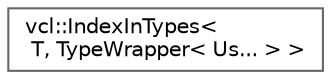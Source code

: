 digraph "Graphical Class Hierarchy"
{
 // LATEX_PDF_SIZE
  bgcolor="transparent";
  edge [fontname=Helvetica,fontsize=10,labelfontname=Helvetica,labelfontsize=10];
  node [fontname=Helvetica,fontsize=10,shape=box,height=0.2,width=0.4];
  rankdir="LR";
  Node0 [label="vcl::IndexInTypes\<\l T, TypeWrapper\< Us... \> \>",height=0.2,width=0.4,color="grey40", fillcolor="white", style="filled",URL="$structvcl_1_1IndexInTypes_3_01T_00_01TypeWrapper_3_01Us_8_8_8_01_4_01_4.html",tooltip=" "];
}

